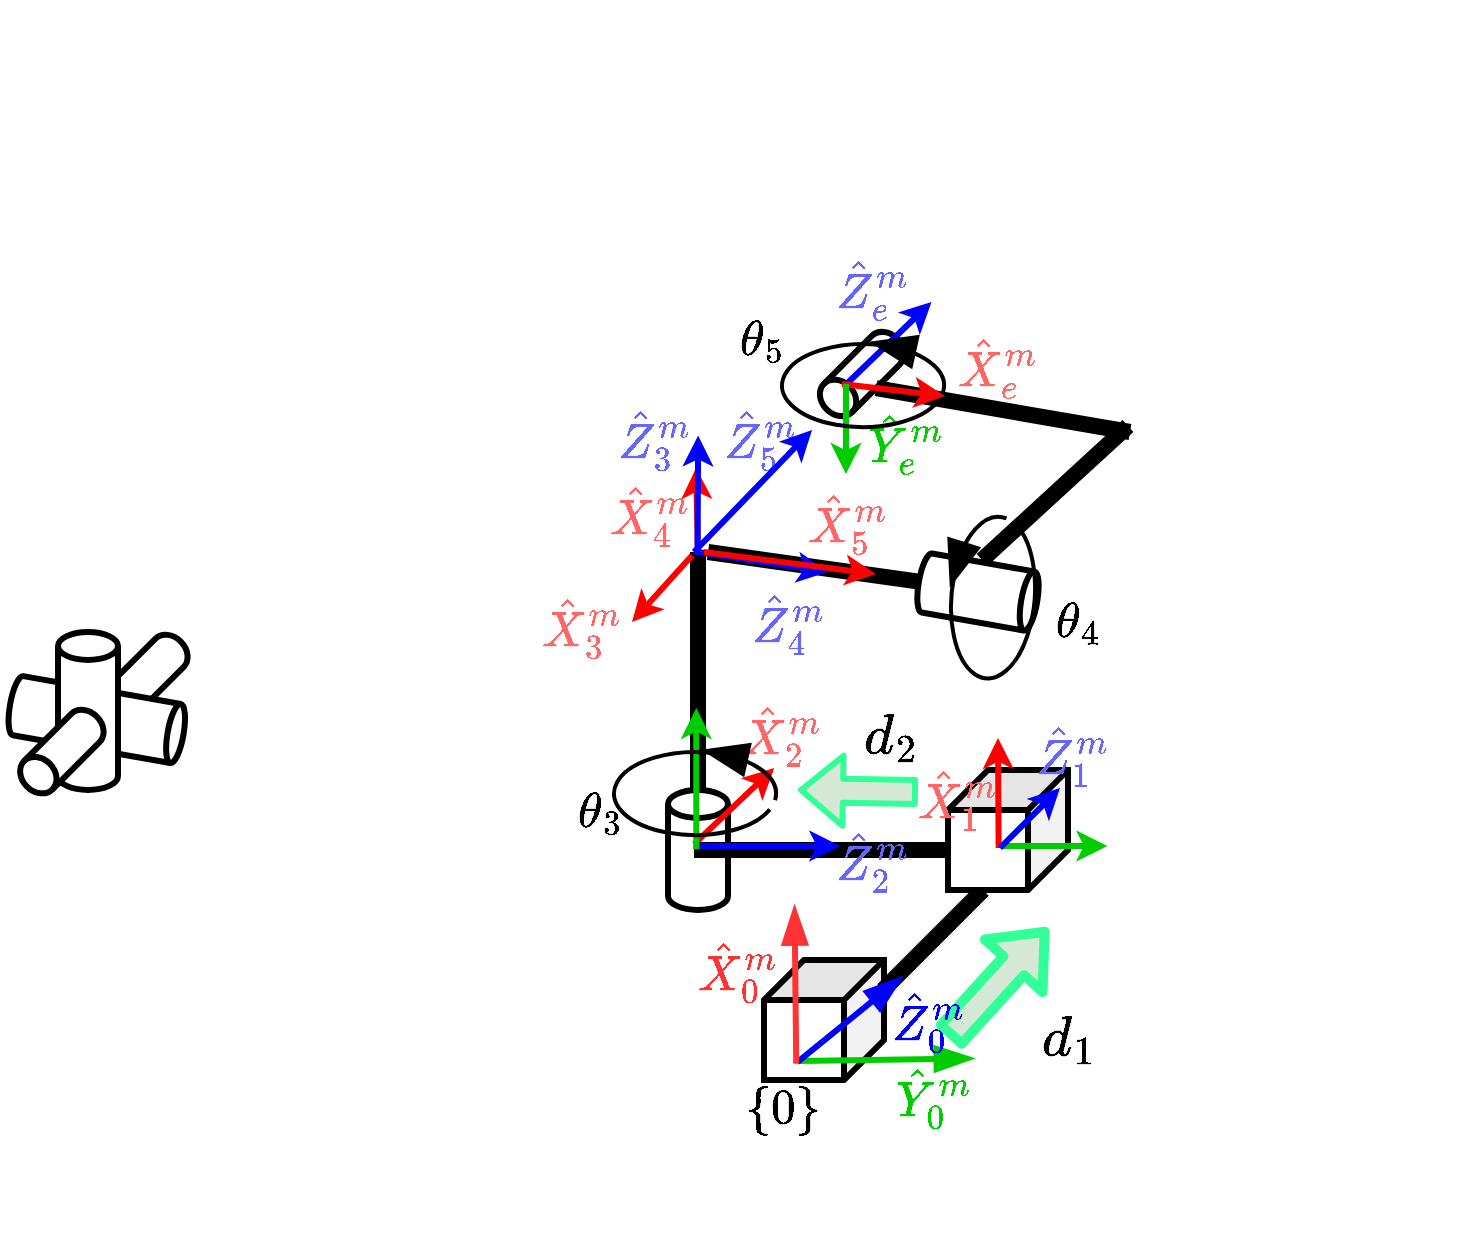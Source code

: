 <mxfile scale="3" border="0">
    <diagram id="aw2tME8MYQPTS3ObVP5B" name="Page-1">
        <mxGraphModel dx="761" dy="527" grid="0" gridSize="10" guides="1" tooltips="1" connect="1" arrows="1" fold="1" page="1" pageScale="1" pageWidth="1169" pageHeight="827" background="#FFFFFF" math="1" shadow="0">
            <root>
                <mxCell id="0"/>
                <mxCell id="1" parent="0"/>
                <mxCell id="234" value="" style="shape=cylinder3;whiteSpace=wrap;html=1;boundedLbl=1;backgroundOutline=1;size=8.08;fontColor=#66FF66;rotation=-135;strokeWidth=3;fontSize=16;" vertex="1" parent="1">
                    <mxGeometry x="253" y="245.07" width="20" height="66.24" as="geometry"/>
                </mxCell>
                <mxCell id="3" value="" style="shape=cube;whiteSpace=wrap;html=1;boundedLbl=1;backgroundOutline=1;darkOpacity=0.05;darkOpacity2=0.1;rotation=90;strokeWidth=3;fontSize=16;" parent="1" vertex="1">
                    <mxGeometry x="578" y="414" width="60" height="60" as="geometry"/>
                </mxCell>
                <mxCell id="4" value="" style="endArrow=classic;html=1;fontColor=#66FF66;fillColor=#d5e8d4;strokeColor=#33FF99;strokeWidth=5;fontSize=16;endFill=0;shape=flexArrow;" parent="1" edge="1">
                    <mxGeometry width="50" height="50" relative="1" as="geometry">
                        <mxPoint x="670" y="453" as="sourcePoint"/>
                        <mxPoint x="720" y="398" as="targetPoint"/>
                    </mxGeometry>
                </mxCell>
                <mxCell id="18" value="" style="shape=cylinder3;whiteSpace=wrap;html=1;boundedLbl=1;backgroundOutline=1;size=4;fontColor=#66FF66;rotation=100;strokeWidth=3;fontSize=16;" parent="1" vertex="1">
                    <mxGeometry x="670" y="200" width="30" height="60" as="geometry"/>
                </mxCell>
                <mxCell id="20" value="" style="endArrow=none;html=1;fontColor=#66FF66;strokeColor=#000000;strokeWidth=8;fontSize=16;" parent="1" edge="1">
                    <mxGeometry width="50" height="50" relative="1" as="geometry">
                        <mxPoint x="545" y="340" as="sourcePoint"/>
                        <mxPoint x="545" y="210" as="targetPoint"/>
                    </mxGeometry>
                </mxCell>
                <mxCell id="21" value="" style="endArrow=none;html=1;fontColor=#66FF66;strokeColor=#000000;strokeWidth=8;fontSize=16;entryX=0.5;entryY=1;entryDx=0;entryDy=0;entryPerimeter=0;" parent="1" target="18" edge="1">
                    <mxGeometry width="50" height="50" relative="1" as="geometry">
                        <mxPoint x="550" y="210" as="sourcePoint"/>
                        <mxPoint x="653" y="210" as="targetPoint"/>
                    </mxGeometry>
                </mxCell>
                <mxCell id="25" value="" style="shape=cylinder3;whiteSpace=wrap;html=1;boundedLbl=1;backgroundOutline=1;size=8.08;fontColor=#66FF66;rotation=-135;strokeWidth=3;fontSize=16;" parent="1" vertex="1">
                    <mxGeometry x="616.99" y="96" width="20" height="50" as="geometry"/>
                </mxCell>
                <mxCell id="26" value="" style="endArrow=none;html=1;fontColor=#66FF66;strokeColor=#000000;exitX=0;exitY=0.5;exitDx=0;exitDy=0;exitPerimeter=0;strokeWidth=8;fontSize=16;" parent="1" source="25" edge="1">
                    <mxGeometry width="50" height="50" relative="1" as="geometry">
                        <mxPoint x="711.605" y="204.228" as="sourcePoint"/>
                        <mxPoint x="761" y="150" as="targetPoint"/>
                    </mxGeometry>
                </mxCell>
                <mxCell id="33" value="" style="endArrow=classic;html=1;strokeColor=#0000FF;strokeWidth=3;fontSize=16;" parent="1" edge="1">
                    <mxGeometry width="50" height="50" relative="1" as="geometry">
                        <mxPoint x="545" y="210" as="sourcePoint"/>
                        <mxPoint x="610" y="220" as="targetPoint"/>
                    </mxGeometry>
                </mxCell>
                <mxCell id="43" value="" style="endArrow=classic;html=1;strokeColor=#FF0000;strokeWidth=3;fontSize=16;" parent="1" edge="1">
                    <mxGeometry width="50" height="50" relative="1" as="geometry">
                        <mxPoint x="545" y="210.0" as="sourcePoint"/>
                        <mxPoint x="544" y="168" as="targetPoint"/>
                    </mxGeometry>
                </mxCell>
                <mxCell id="46" value="" style="endArrow=classic;html=1;strokeColor=#FF0000;strokeWidth=3;fontSize=16;" parent="1" edge="1">
                    <mxGeometry width="50" height="50" relative="1" as="geometry">
                        <mxPoint x="547.88" y="210.0" as="sourcePoint"/>
                        <mxPoint x="634" y="221" as="targetPoint"/>
                    </mxGeometry>
                </mxCell>
                <mxCell id="81" value="" style="endArrow=none;html=1;strokeWidth=8;fontSize=16;" parent="1" edge="1">
                    <mxGeometry width="50" height="50" relative="1" as="geometry">
                        <mxPoint x="637.5" y="429" as="sourcePoint"/>
                        <mxPoint x="687.5" y="379" as="targetPoint"/>
                    </mxGeometry>
                </mxCell>
                <mxCell id="90" value="" style="shape=cylinder3;whiteSpace=wrap;html=1;boundedLbl=1;backgroundOutline=1;size=7;fontColor=#66FF66;strokeWidth=3;fontSize=16;" parent="1" vertex="1">
                    <mxGeometry x="530" y="329" width="30" height="60" as="geometry"/>
                </mxCell>
                <mxCell id="93" value="" style="endArrow=classic;html=1;strokeColor=#0000FF;strokeWidth=3;fontSize=16;" parent="1" edge="1">
                    <mxGeometry width="50" height="50" relative="1" as="geometry">
                        <mxPoint x="544.75" y="211.76" as="sourcePoint"/>
                        <mxPoint x="545.09" y="151.76" as="targetPoint"/>
                    </mxGeometry>
                </mxCell>
                <mxCell id="103" value="" style="endArrow=classic;html=1;strokeColor=#FF0000;strokeWidth=3;fontSize=16;" parent="1" edge="1">
                    <mxGeometry width="50" height="50" relative="1" as="geometry">
                        <mxPoint x="542.0" y="211.76" as="sourcePoint"/>
                        <mxPoint x="512" y="244.96" as="targetPoint"/>
                    </mxGeometry>
                </mxCell>
                <mxCell id="121" value="" style="shape=cube;whiteSpace=wrap;html=1;boundedLbl=1;backgroundOutline=1;darkOpacity=0.05;darkOpacity2=0.1;rotation=90;strokeWidth=3;fontSize=16;" parent="1" vertex="1">
                    <mxGeometry x="670" y="319" width="60" height="60" as="geometry"/>
                </mxCell>
                <mxCell id="122" value="" style="endArrow=none;html=1;entryX=0;entryY=0;entryDx=40;entryDy=60;entryPerimeter=0;strokeWidth=8;fontSize=16;" parent="1" target="121" edge="1">
                    <mxGeometry width="50" height="50" relative="1" as="geometry">
                        <mxPoint x="543" y="359" as="sourcePoint"/>
                        <mxPoint x="700" y="399" as="targetPoint"/>
                    </mxGeometry>
                </mxCell>
                <mxCell id="124" value="" style="endArrow=classic;html=1;fontColor=#66FF66;fillColor=#d5e8d4;strokeColor=#33FF99;strokeWidth=3;fontSize=16;shape=flexArrow;" parent="1" edge="1">
                    <mxGeometry width="50" height="50" relative="1" as="geometry">
                        <mxPoint x="655" y="330" as="sourcePoint"/>
                        <mxPoint x="595" y="329" as="targetPoint"/>
                    </mxGeometry>
                </mxCell>
                <mxCell id="185" value="&lt;font color=&quot;#000000&quot;&gt;$$d_1$$&lt;/font&gt;" style="text;html=1;align=center;verticalAlign=middle;resizable=0;points=[];autosize=1;strokeColor=none;fillColor=none;fontSize=24;fontColor=#FF6666;" parent="1" vertex="1">
                    <mxGeometry x="674.5" y="433" width="111" height="41" as="geometry"/>
                </mxCell>
                <mxCell id="186" value="&lt;font color=&quot;#000000&quot;&gt;$$d_2$$&lt;/font&gt;" style="text;html=1;align=center;verticalAlign=middle;resizable=0;points=[];autosize=1;strokeColor=none;fillColor=none;fontSize=24;fontColor=#FF6666;" parent="1" vertex="1">
                    <mxGeometry x="585" y="282.61" width="111" height="41" as="geometry"/>
                </mxCell>
                <mxCell id="189" value="&lt;font color=&quot;#ff6666&quot; style=&quot;font-size: 24px;&quot;&gt;$$ \hat X _{4}^m $$&lt;/font&gt;" style="text;html=1;strokeColor=none;fillColor=none;align=center;verticalAlign=middle;whiteSpace=wrap;rounded=0;strokeWidth=3;fontSize=60;fontFamily=Times New Roman;fontColor=#6666FF;rotation=0;connectable=0;" parent="1" vertex="1">
                    <mxGeometry x="501.0" y="170.0" width="41" height="41.76" as="geometry"/>
                </mxCell>
                <mxCell id="197" value="&lt;font color=&quot;#ff6666&quot; style=&quot;font-size: 24px;&quot;&gt;$$ \hat X _{5}^m $$&lt;/font&gt;" style="text;html=1;strokeColor=none;fillColor=none;align=center;verticalAlign=middle;whiteSpace=wrap;rounded=0;strokeWidth=3;fontSize=60;fontFamily=Times New Roman;fontColor=#6666FF;rotation=0;connectable=0;" parent="1" vertex="1">
                    <mxGeometry x="602.81" y="178" width="35.19" height="33.76" as="geometry"/>
                </mxCell>
                <mxCell id="198" value="&lt;font style=&quot;font-size: 24px;&quot;&gt;$$ \hat Z _{5}^m $$&lt;/font&gt;" style="text;html=1;strokeColor=none;fillColor=none;align=center;verticalAlign=middle;whiteSpace=wrap;rounded=0;strokeWidth=3;fontSize=60;fontFamily=Times New Roman;fontColor=#6666FF;rotation=0;" parent="1" vertex="1">
                    <mxGeometry x="552.48" y="137.76" width="49.37" height="30.61" as="geometry"/>
                </mxCell>
                <mxCell id="199" value="" style="endArrow=classic;html=1;strokeColor=#0000FF;strokeWidth=3;fontSize=16;" parent="1" edge="1">
                    <mxGeometry width="50" height="50" relative="1" as="geometry">
                        <mxPoint x="619.25" y="126.0" as="sourcePoint"/>
                        <mxPoint x="661.75" y="85" as="targetPoint"/>
                    </mxGeometry>
                </mxCell>
                <mxCell id="200" value="" style="endArrow=classic;html=1;strokeColor=#FF0000;strokeWidth=3;fontSize=16;" parent="1" edge="1">
                    <mxGeometry width="50" height="50" relative="1" as="geometry">
                        <mxPoint x="616.99" y="126.0" as="sourcePoint"/>
                        <mxPoint x="668.49" y="132" as="targetPoint"/>
                    </mxGeometry>
                </mxCell>
                <mxCell id="201" value="&lt;font style=&quot;font-size: 24px;&quot;&gt;$$ \hat Z _{e}^m $$&lt;/font&gt;" style="text;html=1;strokeColor=none;fillColor=none;align=center;verticalAlign=middle;whiteSpace=wrap;rounded=0;strokeWidth=3;fontSize=60;fontFamily=Times New Roman;fontColor=#6666FF;rotation=0;" parent="1" vertex="1">
                    <mxGeometry x="608" y="63" width="49.37" height="30.61" as="geometry"/>
                </mxCell>
                <mxCell id="203" value="&lt;font color=&quot;#ff6666&quot; style=&quot;font-size: 24px;&quot;&gt;$$ \hat X _{e}^m $$&lt;/font&gt;" style="text;html=1;strokeColor=none;fillColor=none;align=center;verticalAlign=middle;whiteSpace=wrap;rounded=0;strokeWidth=3;fontSize=60;fontFamily=Times New Roman;fontColor=#6666FF;rotation=0;connectable=0;" parent="1" vertex="1">
                    <mxGeometry x="674.5" y="96.0" width="41" height="41.76" as="geometry"/>
                </mxCell>
                <mxCell id="204" value="" style="endArrow=classic;html=1;strokeColor=#00CC00;strokeWidth=3;fontSize=16;" parent="1" edge="1">
                    <mxGeometry width="50" height="50" relative="1" as="geometry">
                        <mxPoint x="618.99" y="126.0" as="sourcePoint"/>
                        <mxPoint x="618.99" y="171" as="targetPoint"/>
                    </mxGeometry>
                </mxCell>
                <mxCell id="205" value="&lt;font color=&quot;#00cc00&quot; style=&quot;font-size: 24px;&quot;&gt;$$ \hat Y _{e}^m $$&lt;/font&gt;" style="text;html=1;strokeColor=none;fillColor=none;align=center;verticalAlign=middle;whiteSpace=wrap;rounded=0;strokeWidth=3;fontSize=60;fontFamily=Times New Roman;fontColor=#6666FF;rotation=0;connectable=0;" parent="1" vertex="1">
                    <mxGeometry x="638.87" y="140" width="18.5" height="30" as="geometry"/>
                </mxCell>
                <mxCell id="37" value="" style="endArrow=classic;html=1;strokeColor=#0000FF;strokeWidth=3;fontSize=16;" parent="1" edge="1">
                    <mxGeometry width="50" height="50" relative="1" as="geometry">
                        <mxPoint x="543" y="210" as="sourcePoint"/>
                        <mxPoint x="602" y="149" as="targetPoint"/>
                    </mxGeometry>
                </mxCell>
                <mxCell id="208" value="" style="endArrow=none;html=1;fontColor=#66FF66;strokeColor=#000000;strokeWidth=8;fontSize=16;" parent="1" edge="1">
                    <mxGeometry width="50" height="50" relative="1" as="geometry">
                        <mxPoint x="687" y="214" as="sourcePoint"/>
                        <mxPoint x="760" y="147" as="targetPoint"/>
                    </mxGeometry>
                </mxCell>
                <mxCell id="210" value="" style="group;rotation=-150;" parent="1" vertex="1" connectable="0">
                    <mxGeometry x="518.91" y="381" width="202.99" height="127.49" as="geometry"/>
                </mxCell>
                <mxCell id="229" value="" style="group" parent="210" vertex="1" connectable="0">
                    <mxGeometry x="33.0" y="-8" width="130.701" height="123.76" as="geometry"/>
                </mxCell>
                <mxCell id="166" value="" style="endArrow=blockThin;html=1;strokeWidth=3;fontSize=48;fontFamily=Times New Roman;endSize=12;endFill=1;strokeColor=#00CC00;jumpSize=2;startSize=2;" parent="229" edge="1">
                    <mxGeometry width="50" height="50" relative="1" as="geometry">
                        <mxPoint x="43.089" y="91.511" as="sourcePoint"/>
                        <mxPoint x="130.7" y="90.213" as="targetPoint"/>
                    </mxGeometry>
                </mxCell>
                <mxCell id="160" value="" style="endArrow=blockThin;html=1;strokeWidth=3;fontSize=48;fontFamily=Times New Roman;endFill=1;endSize=12;strokeColor=#0000FF;jumpSize=2;startSize=2;" parent="229" edge="1">
                    <mxGeometry width="50" height="50" relative="1" as="geometry">
                        <mxPoint x="42.795" y="92.05" as="sourcePoint"/>
                        <mxPoint x="95.143" y="49.485" as="targetPoint"/>
                    </mxGeometry>
                </mxCell>
                <mxCell id="162" value="" style="endArrow=blockThin;html=1;strokeWidth=3;fontSize=48;fontFamily=Times New Roman;endSize=12;endFill=1;strokeColor=#FF3333;jumpSize=2;startSize=2;" parent="229" edge="1">
                    <mxGeometry width="50" height="50" relative="1" as="geometry">
                        <mxPoint x="42.206" y="92.859" as="sourcePoint"/>
                        <mxPoint x="41.367" y="14.134" as="targetPoint"/>
                    </mxGeometry>
                </mxCell>
                <mxCell id="163" value="&lt;font style=&quot;font-size: 24px;&quot; color=&quot;#0000ff&quot;&gt;$$ \hat Z _{0}^m $$&lt;/font&gt;" style="text;html=1;strokeColor=none;fillColor=none;align=center;verticalAlign=middle;whiteSpace=wrap;rounded=0;strokeWidth=3;fontSize=24;fontFamily=Times New Roman;" parent="229" vertex="1">
                    <mxGeometry x="89.004" y="55.997" width="39.15" height="30.464" as="geometry"/>
                </mxCell>
                <mxCell id="161" value="&lt;font style=&quot;font-size: 24px;&quot; color=&quot;#ff3333&quot;&gt;$$ \hat X _{0} ^m$$&lt;/font&gt;" style="text;html=1;strokeColor=none;fillColor=none;align=center;verticalAlign=middle;whiteSpace=wrap;rounded=0;strokeWidth=3;fontSize=24;fontFamily=Times New Roman;" parent="229" vertex="1">
                    <mxGeometry x="-5.995" y="31" width="39.15" height="30.464" as="geometry"/>
                </mxCell>
                <mxCell id="165" value="&lt;font style=&quot;font-size: 24px;&quot;&gt;$$ \{0\} $$&lt;/font&gt;" style="text;html=1;strokeColor=none;fillColor=none;align=center;verticalAlign=middle;whiteSpace=wrap;rounded=0;strokeWidth=3;fontSize=24;fontFamily=Times New Roman;" parent="229" vertex="1">
                    <mxGeometry x="16" y="99.998" width="39.15" height="30.464" as="geometry"/>
                </mxCell>
                <mxCell id="164" value="&lt;font style=&quot;font-size: 24px;&quot; color=&quot;#00cc00&quot;&gt;$$ \hat Y _{0}^m $$&lt;/font&gt;" style="text;html=1;strokeColor=none;fillColor=none;align=center;verticalAlign=middle;whiteSpace=wrap;rounded=0;strokeWidth=3;fontSize=24;fontFamily=Times New Roman;" parent="229" vertex="1">
                    <mxGeometry x="91.551" y="93.296" width="39.15" height="30.464" as="geometry"/>
                </mxCell>
                <mxCell id="177" value="" style="group;strokeWidth=3;" parent="210" vertex="1" connectable="0">
                    <mxGeometry x="-156.91" y="-123" width="295.5" height="250.49" as="geometry"/>
                </mxCell>
                <mxCell id="213" value="&lt;font style=&quot;font-size: 24px;&quot;&gt;$$\theta_3$$&lt;/font&gt;" style="text;html=1;strokeColor=none;fillColor=none;align=center;verticalAlign=middle;whiteSpace=wrap;rounded=0;fillStyle=hatch;strokeWidth=4;fontFamily=Comic Sans MS;fontSize=60;fontColor=#000000;" parent="177" vertex="1">
                    <mxGeometry x="108.995" y="71.245" width="50.33" height="19.754" as="geometry"/>
                </mxCell>
                <mxCell id="223" value="" style="endArrow=classic;html=1;strokeColor=#0000FF;strokeWidth=3;fontSize=16;" parent="177" edge="1">
                    <mxGeometry width="50" height="50" relative="1" as="geometry">
                        <mxPoint x="180.79" y="99" as="sourcePoint"/>
                        <mxPoint x="254.13" y="99" as="targetPoint"/>
                    </mxGeometry>
                </mxCell>
                <mxCell id="224" value="" style="endArrow=classic;html=1;strokeColor=#FF0000;strokeWidth=3;fontSize=16;" parent="177" edge="1">
                    <mxGeometry width="50" height="50" relative="1" as="geometry">
                        <mxPoint x="181.13" y="98" as="sourcePoint"/>
                        <mxPoint x="221.13" y="60" as="targetPoint"/>
                    </mxGeometry>
                </mxCell>
                <mxCell id="225" value="&lt;font style=&quot;font-size: 24px;&quot;&gt;$$ \hat Z _{2}^m $$&lt;/font&gt;" style="text;html=1;strokeColor=none;fillColor=none;align=center;verticalAlign=middle;whiteSpace=wrap;rounded=0;strokeWidth=3;fontSize=60;fontFamily=Times New Roman;fontColor=#6666FF;rotation=0;" parent="177" vertex="1">
                    <mxGeometry x="246.13" y="91" width="49.37" height="30.61" as="geometry"/>
                </mxCell>
                <mxCell id="226" value="&lt;font color=&quot;#ff6666&quot; style=&quot;font-size: 24px;&quot;&gt;$$ \hat X _{2}^m $$&lt;/font&gt;" style="text;html=1;strokeColor=none;fillColor=none;align=center;verticalAlign=middle;whiteSpace=wrap;rounded=0;strokeWidth=3;fontSize=60;fontFamily=Times New Roman;fontColor=#6666FF;rotation=0;connectable=0;" parent="177" vertex="1">
                    <mxGeometry x="205.13" y="22" width="41" height="41.76" as="geometry"/>
                </mxCell>
                <mxCell id="227" value="" style="endArrow=classic;html=1;strokeColor=#00CC00;strokeWidth=3;fontSize=16;" parent="177" edge="1">
                    <mxGeometry width="50" height="50" relative="1" as="geometry">
                        <mxPoint x="182.13" y="100.64" as="sourcePoint"/>
                        <mxPoint x="182.13" y="30" as="targetPoint"/>
                    </mxGeometry>
                </mxCell>
                <mxCell id="211" value="" style="verticalLabelPosition=bottom;verticalAlign=top;html=1;shape=mxgraph.basic.arc;startAngle=0.313;endAngle=0.275;fillStyle=hatch;strokeColor=#000000;strokeWidth=2;fontFamily=Comic Sans MS;fontSize=60;fontColor=#000000;fillColor=#FFFFFF;rotation=-360;" parent="177" vertex="1">
                    <mxGeometry x="141.0" y="52" width="81.02" height="41.58" as="geometry"/>
                </mxCell>
                <mxCell id="212" value="" style="shape=mxgraph.arrows2.wedgeArrow;html=1;bendable=0;startWidth=6;fillColor=strokeColor;defaultFillColor=invert;defaultGradientColor=invert;strokeColor=#000000;strokeWidth=4;fontFamily=Comic Sans MS;fontSize=60;fontColor=#000000;endArrow=none;endFill=0;endSize=4;curved=1;entryX=0.607;entryY=0.002;entryDx=0;entryDy=0;entryPerimeter=0;exitX=0.803;exitY=0.086;exitDx=0;exitDy=0;exitPerimeter=0;" parent="177" source="211" target="211" edge="1">
                    <mxGeometry width="100" height="100" relative="1" as="geometry">
                        <mxPoint x="234.083" y="67.873" as="sourcePoint"/>
                        <mxPoint x="204.724" y="84.993" as="targetPoint"/>
                    </mxGeometry>
                </mxCell>
                <mxCell id="215" value="" style="group;rotation=-235;" parent="1" vertex="1" connectable="0">
                    <mxGeometry x="678" y="118.0" width="202.99" height="208.61" as="geometry"/>
                </mxCell>
                <mxCell id="216" value="" style="verticalLabelPosition=bottom;verticalAlign=top;html=1;shape=mxgraph.basic.arc;startAngle=0.313;endAngle=0.275;fillStyle=hatch;strokeColor=#000000;strokeWidth=2;fontFamily=Comic Sans MS;fontSize=60;fontColor=#000000;fillColor=#FFFFFF;rotation=-445;" parent="215" vertex="1">
                    <mxGeometry x="-26" y="94" width="81.02" height="41.58" as="geometry"/>
                </mxCell>
                <mxCell id="217" value="" style="shape=mxgraph.arrows2.wedgeArrow;html=1;bendable=0;startWidth=6;fillColor=strokeColor;defaultFillColor=invert;defaultGradientColor=invert;strokeColor=#000000;strokeWidth=4;fontFamily=Comic Sans MS;fontSize=60;fontColor=#000000;endArrow=none;endFill=0;endSize=4;curved=1;entryX=0.607;entryY=0.002;entryDx=0;entryDy=0;entryPerimeter=0;exitX=0.803;exitY=0.086;exitDx=0;exitDy=0;exitPerimeter=0;" parent="215" source="216" target="216" edge="1">
                    <mxGeometry width="100" height="100" relative="1" as="geometry">
                        <mxPoint x="-8" y="69" as="sourcePoint"/>
                        <mxPoint x="6" y="99" as="targetPoint"/>
                    </mxGeometry>
                </mxCell>
                <mxCell id="218" value="&lt;font style=&quot;font-size: 24px;&quot;&gt;$$\theta_4$$&lt;/font&gt;" style="text;html=1;strokeColor=none;fillColor=none;align=center;verticalAlign=middle;whiteSpace=wrap;rounded=0;fillStyle=hatch;strokeWidth=4;fontFamily=Comic Sans MS;fontSize=60;fontColor=#000000;" parent="215" vertex="1">
                    <mxGeometry x="31.995" y="115.825" width="50.33" height="19.754" as="geometry"/>
                </mxCell>
                <mxCell id="219" value="" style="group;rotation=-150;" parent="215" vertex="1" connectable="0">
                    <mxGeometry x="-96" y="24.0" width="202.99" height="184.61" as="geometry"/>
                </mxCell>
                <mxCell id="39" value="" style="endArrow=classic;html=1;strokeColor=#FF0000;strokeWidth=3;fontSize=16;" parent="219" edge="1">
                    <mxGeometry width="50" height="50" relative="1" as="geometry">
                        <mxPoint x="113.31" y="216" as="sourcePoint"/>
                        <mxPoint x="113" y="161" as="targetPoint"/>
                    </mxGeometry>
                </mxCell>
                <mxCell id="191" value="" style="endArrow=classic;html=1;strokeColor=#00CC00;strokeWidth=3;fontSize=16;" parent="219" edge="1">
                    <mxGeometry width="50" height="50" relative="1" as="geometry">
                        <mxPoint x="115" y="215" as="sourcePoint"/>
                        <mxPoint x="167.69" y="215" as="targetPoint"/>
                    </mxGeometry>
                </mxCell>
                <mxCell id="30" value="" style="endArrow=classic;html=1;strokeColor=#0000FF;strokeWidth=3;fontSize=16;" parent="219" edge="1">
                    <mxGeometry width="50" height="50" relative="1" as="geometry">
                        <mxPoint x="114" y="216" as="sourcePoint"/>
                        <mxPoint x="144" y="186" as="targetPoint"/>
                    </mxGeometry>
                </mxCell>
                <mxCell id="178" value="&lt;font style=&quot;font-size: 24px;&quot;&gt;$$ \hat Z _{1}^m $$&lt;/font&gt;" style="text;html=1;strokeColor=none;fillColor=none;align=center;verticalAlign=middle;whiteSpace=wrap;rounded=0;strokeWidth=3;fontSize=60;fontFamily=Times New Roman;fontColor=#6666FF;rotation=0;" parent="219" vertex="1">
                    <mxGeometry x="126.31" y="154" width="49.37" height="30.61" as="geometry"/>
                </mxCell>
                <mxCell id="188" value="&lt;font style=&quot;font-size: 24px;&quot;&gt;$$ \hat Z _{4}^m $$&lt;/font&gt;" style="text;html=1;strokeColor=none;fillColor=none;align=center;verticalAlign=middle;whiteSpace=wrap;rounded=0;strokeWidth=3;fontSize=60;fontFamily=Times New Roman;fontColor=#6666FF;rotation=0;" parent="219" vertex="1">
                    <mxGeometry x="-16" y="88" width="49.37" height="30.61" as="geometry"/>
                </mxCell>
                <mxCell id="220" value="" style="verticalLabelPosition=bottom;verticalAlign=top;html=1;shape=mxgraph.basic.arc;startAngle=0.313;endAngle=0.275;fillStyle=hatch;strokeColor=#000000;strokeWidth=2;fontFamily=Comic Sans MS;fontSize=60;fontColor=#000000;fillColor=#FFFFFF;rotation=-360;" parent="219" vertex="1">
                    <mxGeometry x="5" y="-36" width="81.02" height="41.58" as="geometry"/>
                </mxCell>
                <mxCell id="221" value="" style="shape=mxgraph.arrows2.wedgeArrow;html=1;bendable=0;startWidth=6;fillColor=strokeColor;defaultFillColor=invert;defaultGradientColor=invert;strokeColor=#000000;strokeWidth=4;fontFamily=Comic Sans MS;fontSize=60;fontColor=#000000;endArrow=none;endFill=0;endSize=4;curved=1;entryX=0.607;entryY=0.002;entryDx=0;entryDy=0;entryPerimeter=0;exitX=0.803;exitY=0.086;exitDx=0;exitDy=0;exitPerimeter=0;" parent="219" source="220" target="220" edge="1">
                    <mxGeometry width="100" height="100" relative="1" as="geometry">
                        <mxPoint x="91" y="-41" as="sourcePoint"/>
                        <mxPoint x="62" y="-25" as="targetPoint"/>
                    </mxGeometry>
                </mxCell>
                <mxCell id="222" value="&lt;font style=&quot;font-size: 24px;&quot;&gt;$$\theta_5$$&lt;/font&gt;" style="text;html=1;strokeColor=none;fillColor=none;align=center;verticalAlign=middle;whiteSpace=wrap;rounded=0;fillStyle=hatch;strokeWidth=4;fontFamily=Comic Sans MS;fontSize=60;fontColor=#000000;rotation=0;" parent="1" vertex="1">
                    <mxGeometry x="552.48" y="93.61" width="50.33" height="19.754" as="geometry"/>
                </mxCell>
                <mxCell id="179" value="&lt;font color=&quot;#ff6666&quot; style=&quot;font-size: 24px;&quot;&gt;$$ \hat X _{1}^m $$&lt;/font&gt;" style="text;html=1;strokeColor=none;fillColor=none;align=center;verticalAlign=middle;whiteSpace=wrap;rounded=0;strokeWidth=3;fontSize=60;fontFamily=Times New Roman;fontColor=#6666FF;rotation=0;connectable=0;" parent="1" vertex="1">
                    <mxGeometry x="655" y="312" width="41" height="41.76" as="geometry"/>
                </mxCell>
                <mxCell id="184" value="&lt;font color=&quot;#ff6666&quot; style=&quot;font-size: 24px;&quot;&gt;$$ \hat X _{3}^m $$&lt;/font&gt;" style="text;html=1;strokeColor=none;fillColor=none;align=center;verticalAlign=middle;whiteSpace=wrap;rounded=0;strokeWidth=3;fontSize=60;fontFamily=Times New Roman;fontColor=#6666FF;rotation=0;connectable=0;" parent="1" vertex="1">
                    <mxGeometry x="467" y="226" width="41" height="41.76" as="geometry"/>
                </mxCell>
                <mxCell id="183" value="&lt;font style=&quot;font-size: 24px;&quot;&gt;$$ \hat Z _{3}^m $$&lt;/font&gt;" style="text;html=1;strokeColor=none;fillColor=none;align=center;verticalAlign=middle;whiteSpace=wrap;rounded=0;strokeWidth=3;fontSize=60;fontFamily=Times New Roman;fontColor=#6666FF;rotation=0;" parent="1" vertex="1">
                    <mxGeometry x="499.0" y="137.76" width="49.37" height="30.61" as="geometry"/>
                </mxCell>
                <mxCell id="231" value="" style="shape=cylinder3;whiteSpace=wrap;html=1;boundedLbl=1;backgroundOutline=1;size=4;fontColor=#66FF66;rotation=100;strokeWidth=3;fontSize=16;" vertex="1" parent="1">
                    <mxGeometry x="229.39" y="249.8" width="30" height="88" as="geometry"/>
                </mxCell>
                <mxCell id="230" value="" style="shape=cylinder3;whiteSpace=wrap;html=1;boundedLbl=1;backgroundOutline=1;size=7;fontColor=#66FF66;strokeWidth=3;fontSize=16;" vertex="1" parent="1">
                    <mxGeometry x="225" y="250" width="30" height="79" as="geometry"/>
                </mxCell>
                <mxCell id="236" value="" style="shape=cylinder3;whiteSpace=wrap;html=1;boundedLbl=1;backgroundOutline=1;size=8.08;fontColor=#66FF66;rotation=-135;strokeWidth=3;fontSize=16;" vertex="1" parent="1">
                    <mxGeometry x="216.94" y="285.07" width="20" height="49.45" as="geometry"/>
                </mxCell>
            </root>
        </mxGraphModel>
    </diagram>
</mxfile>
